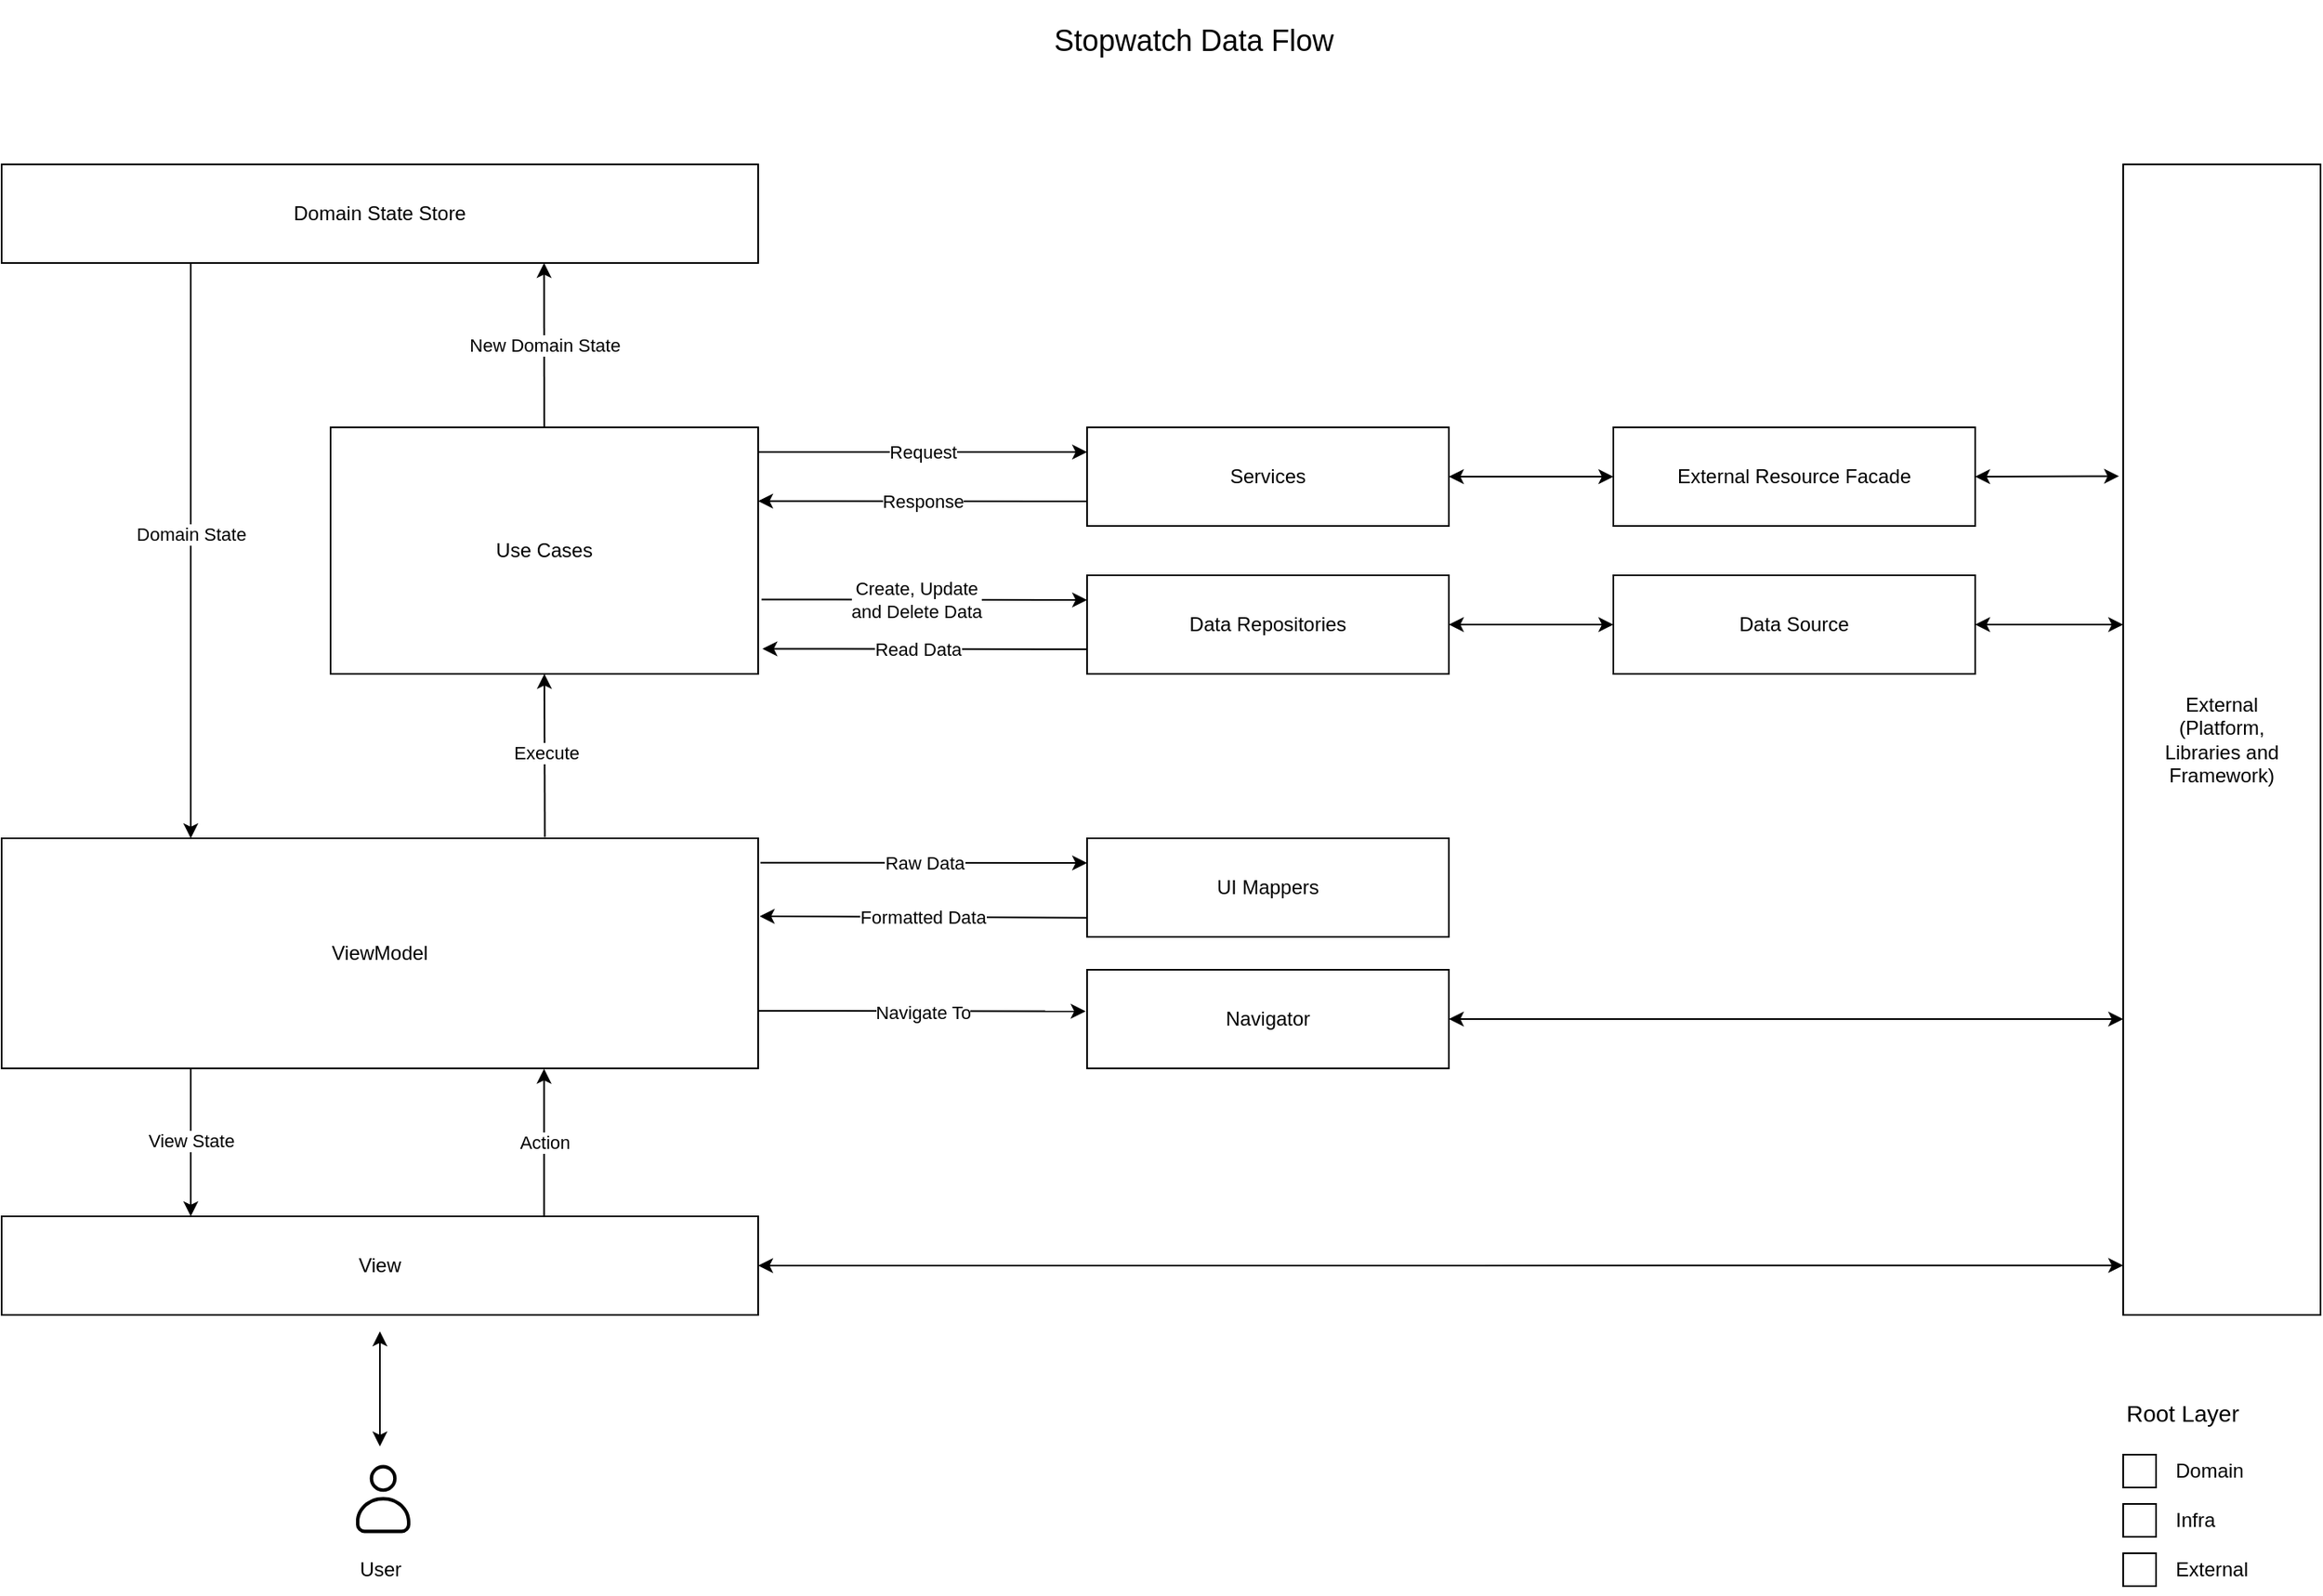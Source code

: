 <mxfile>
    <diagram id="jtDUzQ1pqoce6ORhRkvu" name="Page-1">
        <mxGraphModel dx="2458" dy="1855" grid="1" gridSize="10" guides="1" tooltips="1" connect="1" arrows="1" fold="1" page="0" pageScale="1" pageWidth="1100" pageHeight="850" math="0" shadow="0">
            <root>
                <mxCell id="0"/>
                <mxCell id="1" parent="0"/>
                <mxCell id="11" style="edgeStyle=none;html=1;exitX=0.717;exitY=-0.003;exitDx=0;exitDy=0;entryX=0.717;entryY=1.002;entryDx=0;entryDy=0;exitPerimeter=0;entryPerimeter=0;" parent="1" source="2" target="3" edge="1">
                    <mxGeometry relative="1" as="geometry"/>
                </mxCell>
                <mxCell id="13" value="Action" style="edgeLabel;html=1;align=center;verticalAlign=middle;resizable=0;points=[];" parent="11" vertex="1" connectable="0">
                    <mxGeometry x="0.101" y="-2" relative="1" as="geometry">
                        <mxPoint x="-2" y="4" as="offset"/>
                    </mxGeometry>
                </mxCell>
                <mxCell id="74" style="edgeStyle=none;html=1;fontSize=12;startArrow=classic;startFill=1;entryX=0;entryY=0.957;entryDx=0;entryDy=0;entryPerimeter=0;" parent="1" source="2" target="40" edge="1">
                    <mxGeometry relative="1" as="geometry">
                        <mxPoint x="1370" y="780" as="targetPoint"/>
                    </mxGeometry>
                </mxCell>
                <mxCell id="2" value="View" style="rounded=0;whiteSpace=wrap;html=1;" parent="1" vertex="1">
                    <mxGeometry x="100" y="750" width="460" height="60" as="geometry"/>
                </mxCell>
                <mxCell id="14" style="edgeStyle=none;html=1;exitX=0.718;exitY=-0.005;exitDx=0;exitDy=0;entryX=0.5;entryY=1;entryDx=0;entryDy=0;exitPerimeter=0;" parent="1" source="3" target="4" edge="1">
                    <mxGeometry relative="1" as="geometry"/>
                </mxCell>
                <mxCell id="15" value="Execute" style="edgeLabel;html=1;align=center;verticalAlign=middle;resizable=0;points=[];" parent="14" vertex="1" connectable="0">
                    <mxGeometry x="0.195" y="-1" relative="1" as="geometry">
                        <mxPoint y="8" as="offset"/>
                    </mxGeometry>
                </mxCell>
                <mxCell id="32" style="edgeStyle=none;html=1;exitX=0.25;exitY=1;exitDx=0;exitDy=0;entryX=0.25;entryY=0;entryDx=0;entryDy=0;" parent="1" source="3" target="2" edge="1">
                    <mxGeometry relative="1" as="geometry"/>
                </mxCell>
                <mxCell id="33" value="View State" style="edgeLabel;html=1;align=center;verticalAlign=middle;resizable=0;points=[];" parent="32" vertex="1" connectable="0">
                    <mxGeometry x="-0.225" relative="1" as="geometry">
                        <mxPoint y="9" as="offset"/>
                    </mxGeometry>
                </mxCell>
                <mxCell id="34" style="edgeStyle=none;html=1;exitX=1;exitY=0.75;exitDx=0;exitDy=0;entryX=-0.004;entryY=0.421;entryDx=0;entryDy=0;entryPerimeter=0;" parent="1" source="3" target="10" edge="1">
                    <mxGeometry relative="1" as="geometry"/>
                </mxCell>
                <mxCell id="35" value="Navigate To" style="edgeLabel;html=1;align=center;verticalAlign=middle;resizable=0;points=[];" parent="34" vertex="1" connectable="0">
                    <mxGeometry x="-0.101" y="-1" relative="1" as="geometry">
                        <mxPoint x="10" as="offset"/>
                    </mxGeometry>
                </mxCell>
                <mxCell id="36" style="edgeStyle=none;html=1;exitX=1.003;exitY=0.106;exitDx=0;exitDy=0;entryX=0;entryY=0.25;entryDx=0;entryDy=0;exitPerimeter=0;" parent="1" source="3" target="6" edge="1">
                    <mxGeometry relative="1" as="geometry"/>
                </mxCell>
                <mxCell id="37" value="Raw Data" style="edgeLabel;html=1;align=center;verticalAlign=middle;resizable=0;points=[];" parent="36" vertex="1" connectable="0">
                    <mxGeometry x="-0.486" relative="1" as="geometry">
                        <mxPoint x="48" as="offset"/>
                    </mxGeometry>
                </mxCell>
                <mxCell id="3" value="ViewModel" style="rounded=0;whiteSpace=wrap;html=1;" parent="1" vertex="1">
                    <mxGeometry x="100" y="520" width="460" height="140" as="geometry"/>
                </mxCell>
                <mxCell id="17" style="edgeStyle=none;html=1;exitX=1.008;exitY=0.698;exitDx=0;exitDy=0;entryX=0;entryY=0.25;entryDx=0;entryDy=0;exitPerimeter=0;" parent="1" source="4" target="9" edge="1">
                    <mxGeometry relative="1" as="geometry"/>
                </mxCell>
                <mxCell id="23" value="Create, Update&lt;br&gt;and Delete Data" style="edgeLabel;html=1;align=center;verticalAlign=middle;resizable=0;points=[];" parent="17" vertex="1" connectable="0">
                    <mxGeometry x="-0.053" relative="1" as="geometry">
                        <mxPoint as="offset"/>
                    </mxGeometry>
                </mxCell>
                <mxCell id="25" style="edgeStyle=none;html=1;exitX=1;exitY=0.1;exitDx=0;exitDy=0;entryX=0;entryY=0.25;entryDx=0;entryDy=0;exitPerimeter=0;" parent="1" source="4" target="7" edge="1">
                    <mxGeometry relative="1" as="geometry"/>
                </mxCell>
                <mxCell id="26" value="Request" style="edgeLabel;html=1;align=center;verticalAlign=middle;resizable=0;points=[];" parent="25" vertex="1" connectable="0">
                    <mxGeometry x="0.183" relative="1" as="geometry">
                        <mxPoint x="-19" as="offset"/>
                    </mxGeometry>
                </mxCell>
                <mxCell id="28" style="edgeStyle=none;html=1;entryX=0.717;entryY=1;entryDx=0;entryDy=0;entryPerimeter=0;" parent="1" source="4" target="8" edge="1">
                    <mxGeometry relative="1" as="geometry"/>
                </mxCell>
                <mxCell id="29" value="New Domain State" style="edgeLabel;html=1;align=center;verticalAlign=middle;resizable=0;points=[];" parent="28" vertex="1" connectable="0">
                    <mxGeometry x="-0.107" y="1" relative="1" as="geometry">
                        <mxPoint x="1" y="-6" as="offset"/>
                    </mxGeometry>
                </mxCell>
                <mxCell id="4" value="Use Cases" style="rounded=0;whiteSpace=wrap;html=1;" parent="1" vertex="1">
                    <mxGeometry x="300" y="270" width="260" height="150" as="geometry"/>
                </mxCell>
                <mxCell id="38" style="edgeStyle=none;html=1;exitX=0.003;exitY=0.806;exitDx=0;exitDy=0;entryX=1.002;entryY=0.339;entryDx=0;entryDy=0;entryPerimeter=0;exitPerimeter=0;" parent="1" source="6" target="3" edge="1">
                    <mxGeometry relative="1" as="geometry"/>
                </mxCell>
                <mxCell id="39" value="Formatted Data" style="edgeLabel;html=1;align=center;verticalAlign=middle;resizable=0;points=[];" parent="38" vertex="1" connectable="0">
                    <mxGeometry x="0.19" relative="1" as="geometry">
                        <mxPoint x="18" as="offset"/>
                    </mxGeometry>
                </mxCell>
                <mxCell id="6" value="UI Mappers" style="rounded=0;whiteSpace=wrap;html=1;" parent="1" vertex="1">
                    <mxGeometry x="760" y="520" width="220" height="60" as="geometry"/>
                </mxCell>
                <mxCell id="27" value="Response" style="edgeStyle=none;html=1;exitX=0;exitY=0.75;exitDx=0;exitDy=0;entryX=1;entryY=0.299;entryDx=0;entryDy=0;entryPerimeter=0;" parent="1" source="7" target="4" edge="1">
                    <mxGeometry relative="1" as="geometry"/>
                </mxCell>
                <mxCell id="56" style="edgeStyle=none;html=1;entryX=0;entryY=0.5;entryDx=0;entryDy=0;fontSize=12;startArrow=classic;startFill=1;" parent="1" source="7" target="53" edge="1">
                    <mxGeometry relative="1" as="geometry"/>
                </mxCell>
                <mxCell id="7" value="Services" style="rounded=0;whiteSpace=wrap;html=1;" parent="1" vertex="1">
                    <mxGeometry x="760" y="270" width="220" height="60" as="geometry"/>
                </mxCell>
                <mxCell id="30" style="edgeStyle=none;html=1;exitX=0.25;exitY=1;exitDx=0;exitDy=0;entryX=0.25;entryY=0;entryDx=0;entryDy=0;" parent="1" source="8" target="3" edge="1">
                    <mxGeometry relative="1" as="geometry"/>
                </mxCell>
                <mxCell id="31" value="Domain State" style="edgeLabel;html=1;align=center;verticalAlign=middle;resizable=0;points=[];" parent="30" vertex="1" connectable="0">
                    <mxGeometry x="-0.06" relative="1" as="geometry">
                        <mxPoint as="offset"/>
                    </mxGeometry>
                </mxCell>
                <mxCell id="8" value="Domain State Store" style="rounded=0;whiteSpace=wrap;html=1;" parent="1" vertex="1">
                    <mxGeometry x="100" y="110" width="460" height="60" as="geometry"/>
                </mxCell>
                <mxCell id="19" style="edgeStyle=none;html=1;exitX=0;exitY=0.75;exitDx=0;exitDy=0;entryX=1.01;entryY=0.898;entryDx=0;entryDy=0;entryPerimeter=0;" parent="1" source="9" target="4" edge="1">
                    <mxGeometry relative="1" as="geometry"/>
                </mxCell>
                <mxCell id="24" value="Read Data" style="edgeLabel;html=1;align=center;verticalAlign=middle;resizable=0;points=[];" parent="19" vertex="1" connectable="0">
                    <mxGeometry x="-0.043" y="1" relative="1" as="geometry">
                        <mxPoint x="-9" y="-1" as="offset"/>
                    </mxGeometry>
                </mxCell>
                <mxCell id="57" style="edgeStyle=none;html=1;entryX=0;entryY=0.5;entryDx=0;entryDy=0;fontSize=12;startArrow=classic;startFill=1;" parent="1" source="9" target="54" edge="1">
                    <mxGeometry relative="1" as="geometry"/>
                </mxCell>
                <mxCell id="9" value="Data Repositories" style="rounded=0;whiteSpace=wrap;html=1;" parent="1" vertex="1">
                    <mxGeometry x="760" y="360" width="220" height="60" as="geometry"/>
                </mxCell>
                <mxCell id="59" style="edgeStyle=none;html=1;exitX=1;exitY=0.5;exitDx=0;exitDy=0;fontSize=12;startArrow=classic;startFill=1;" parent="1" source="10" edge="1">
                    <mxGeometry relative="1" as="geometry">
                        <mxPoint x="1390" y="630" as="targetPoint"/>
                    </mxGeometry>
                </mxCell>
                <mxCell id="10" value="Navigator" style="rounded=0;whiteSpace=wrap;html=1;" parent="1" vertex="1">
                    <mxGeometry x="760" y="600" width="220" height="60" as="geometry"/>
                </mxCell>
                <mxCell id="40" value="External&lt;br&gt;(Platform,&lt;br&gt;Libraries and&lt;br&gt;Framework)" style="rounded=0;whiteSpace=wrap;html=1;" parent="1" vertex="1">
                    <mxGeometry x="1390" y="110" width="120" height="700" as="geometry"/>
                </mxCell>
                <mxCell id="44" value="Stopwatch Data Flow" style="text;html=1;strokeColor=none;fillColor=none;align=center;verticalAlign=middle;whiteSpace=wrap;rounded=0;fontSize=18;" parent="1" vertex="1">
                    <mxGeometry x="710" y="10" width="230" height="50" as="geometry"/>
                </mxCell>
                <mxCell id="47" style="edgeStyle=none;html=1;fontSize=12;startArrow=classic;startFill=1;" parent="1" source="45" edge="1">
                    <mxGeometry relative="1" as="geometry">
                        <mxPoint x="330" y="820" as="targetPoint"/>
                    </mxGeometry>
                </mxCell>
                <mxCell id="45" value="&lt;svg style=&quot;font-size: 50px;&quot; stroke=&quot;currentColor&quot; fill=&quot;currentColor&quot; stroke-width=&quot;0&quot; viewBox=&quot;0 0 24 24&quot; height=&quot;1em&quot; width=&quot;1em&quot; xmlns=&quot;http://www.w3.org/2000/svg&quot;&gt;&lt;g id=&quot;User&quot; style=&quot;font-size: 50px;&quot;&gt;&lt;g style=&quot;font-size: 50px;&quot;&gt;&lt;path d=&quot;M17.438,21.937H6.562a2.5,2.5,0,0,1-2.5-2.5V18.61c0-3.969,3.561-7.2,7.938-7.2s7.938,3.229,7.938,7.2v.827A2.5,2.5,0,0,1,17.438,21.937ZM12,12.412c-3.826,0-6.938,2.78-6.938,6.2v.827a1.5,1.5,0,0,0,1.5,1.5H17.438a1.5,1.5,0,0,0,1.5-1.5V18.61C18.938,15.192,15.826,12.412,12,12.412Z&quot; style=&quot;font-size: 50px;&quot;&gt;&lt;/path&gt;&lt;path d=&quot;M12,9.911a3.924,3.924,0,1,1,3.923-3.924A3.927,3.927,0,0,1,12,9.911Zm0-6.847a2.924,2.924,0,1,0,2.923,2.923A2.926,2.926,0,0,0,12,3.064Z&quot; style=&quot;font-size: 50px;&quot;&gt;&lt;/path&gt;&lt;/g&gt;&lt;/g&gt;&lt;/svg&gt;" style="text;whiteSpace=wrap;html=1;fontSize=50;" parent="1" vertex="1">
                    <mxGeometry x="305" y="890" width="50" height="60" as="geometry"/>
                </mxCell>
                <mxCell id="46" value="User" style="text;html=1;align=center;verticalAlign=middle;resizable=0;points=[];autosize=1;strokeColor=none;fillColor=none;fontSize=12;" parent="1" vertex="1">
                    <mxGeometry x="305" y="950" width="50" height="30" as="geometry"/>
                </mxCell>
                <mxCell id="65" style="edgeStyle=none;html=1;fontSize=12;startArrow=classic;startFill=1;exitX=1;exitY=0.5;exitDx=0;exitDy=0;entryX=-0.021;entryY=0.271;entryDx=0;entryDy=0;entryPerimeter=0;" parent="1" source="53" target="40" edge="1">
                    <mxGeometry relative="1" as="geometry">
                        <mxPoint x="1380" y="300" as="targetPoint"/>
                    </mxGeometry>
                </mxCell>
                <mxCell id="53" value="External Resource Facade" style="rounded=0;whiteSpace=wrap;html=1;" parent="1" vertex="1">
                    <mxGeometry x="1080" y="270" width="220" height="60" as="geometry"/>
                </mxCell>
                <mxCell id="64" style="edgeStyle=none;html=1;fontSize=12;startArrow=classic;startFill=1;exitX=1;exitY=0.5;exitDx=0;exitDy=0;entryX=0;entryY=0.4;entryDx=0;entryDy=0;entryPerimeter=0;" parent="1" source="54" target="40" edge="1">
                    <mxGeometry relative="1" as="geometry">
                        <mxPoint x="1380" y="390" as="targetPoint"/>
                    </mxGeometry>
                </mxCell>
                <mxCell id="54" value="Data Source" style="rounded=0;whiteSpace=wrap;html=1;" parent="1" vertex="1">
                    <mxGeometry x="1080" y="360" width="220" height="60" as="geometry"/>
                </mxCell>
                <mxCell id="66" value="" style="whiteSpace=wrap;html=1;aspect=fixed;" parent="1" vertex="1">
                    <mxGeometry x="1390" y="895" width="20" height="20" as="geometry"/>
                </mxCell>
                <mxCell id="67" value="Domain" style="text;html=1;strokeColor=none;fillColor=none;align=left;verticalAlign=middle;whiteSpace=wrap;rounded=0;dashed=1;dashPattern=1 1;" parent="1" vertex="1">
                    <mxGeometry x="1420" y="890" width="50" height="30" as="geometry"/>
                </mxCell>
                <mxCell id="68" value="" style="whiteSpace=wrap;html=1;aspect=fixed;" parent="1" vertex="1">
                    <mxGeometry x="1390" y="925" width="20" height="20" as="geometry"/>
                </mxCell>
                <mxCell id="69" value="Infra" style="text;html=1;strokeColor=none;fillColor=none;align=left;verticalAlign=middle;whiteSpace=wrap;rounded=0;dashed=1;dashPattern=1 1;" parent="1" vertex="1">
                    <mxGeometry x="1420" y="920" width="30" height="30" as="geometry"/>
                </mxCell>
                <mxCell id="70" value="" style="whiteSpace=wrap;html=1;aspect=fixed;" parent="1" vertex="1">
                    <mxGeometry x="1390" y="955" width="20" height="20" as="geometry"/>
                </mxCell>
                <mxCell id="71" value="External" style="text;html=1;strokeColor=none;fillColor=none;align=left;verticalAlign=middle;whiteSpace=wrap;rounded=0;dashed=1;dashPattern=1 1;" parent="1" vertex="1">
                    <mxGeometry x="1420" y="950" width="50" height="30" as="geometry"/>
                </mxCell>
                <mxCell id="72" value="Root Layer" style="text;html=1;strokeColor=none;fillColor=none;align=left;verticalAlign=middle;whiteSpace=wrap;rounded=0;fontSize=14;" parent="1" vertex="1">
                    <mxGeometry x="1390" y="860" width="80" height="20" as="geometry"/>
                </mxCell>
            </root>
        </mxGraphModel>
    </diagram>
</mxfile>